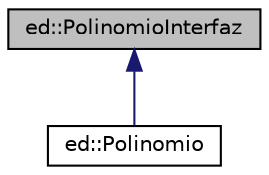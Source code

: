 digraph "ed::PolinomioInterfaz"
{
  edge [fontname="Helvetica",fontsize="10",labelfontname="Helvetica",labelfontsize="10"];
  node [fontname="Helvetica",fontsize="10",shape=record];
  Node1 [label="ed::PolinomioInterfaz",height=0.2,width=0.4,color="black", fillcolor="grey75", style="filled", fontcolor="black"];
  Node1 -> Node2 [dir="back",color="midnightblue",fontsize="10",style="solid"];
  Node2 [label="ed::Polinomio",height=0.2,width=0.4,color="black", fillcolor="white", style="filled",URL="$classed_1_1Polinomio.html",tooltip="Clase Polinomio hereda de PolinomioInterfaz. "];
}
